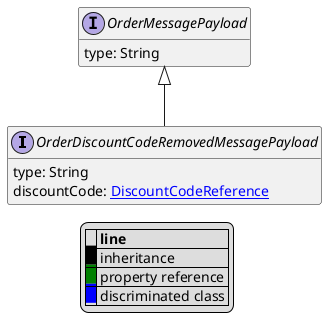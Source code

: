 @startuml

hide empty fields
hide empty methods
legend
|= |= line |
|<back:black>   </back>| inheritance |
|<back:green>   </back>| property reference |
|<back:blue>   </back>| discriminated class |
endlegend
interface OrderDiscountCodeRemovedMessagePayload [[OrderDiscountCodeRemovedMessagePayload.svg]] extends OrderMessagePayload {
    type: String
    discountCode: [[DiscountCodeReference.svg DiscountCodeReference]]
}
interface OrderMessagePayload [[OrderMessagePayload.svg]]  {
    type: String
}





@enduml
